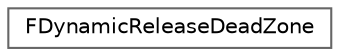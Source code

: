 digraph "Graphical Class Hierarchy"
{
 // INTERACTIVE_SVG=YES
 // LATEX_PDF_SIZE
  bgcolor="transparent";
  edge [fontname=Helvetica,fontsize=10,labelfontname=Helvetica,labelfontsize=10];
  node [fontname=Helvetica,fontsize=10,shape=box,height=0.2,width=0.4];
  rankdir="LR";
  Node0 [id="Node000000",label="FDynamicReleaseDeadZone",height=0.2,width=0.4,color="grey40", fillcolor="white", style="filled",URL="$df/d79/structFDynamicReleaseDeadZone.html",tooltip="Properties and functions for a trigger's Dyanamic Release DeadZone."];
}

